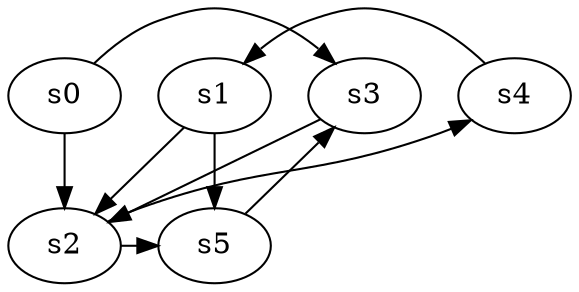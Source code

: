 digraph game_0746_complex_6 {
    s0 [name="s0", player=1];
    s1 [name="s1", player=0];
    s2 [name="s2", player=1];
    s3 [name="s3", player=1];
    s4 [name="s4", player=1];
    s5 [name="s5", player=1];

    s0 -> s2;
    s0 -> s3 [constraint="!(time % 4 == 2)"];
    s1 -> s2 [constraint="time % 2 == 1 && time % 5 == 3"];
    s1 -> s5;
    s2 -> s4 [constraint="!(time % 6 == 4)"];
    s2 -> s5 [constraint="!(time % 5 == 0)"];
    s3 -> s2 [constraint="time % 3 == 0"];
    s4 -> s1 [constraint="time % 4 == 1 && time % 3 == 2"];
    s5 -> s3 [constraint="time % 3 == 2 || time % 2 == 1"];
}
